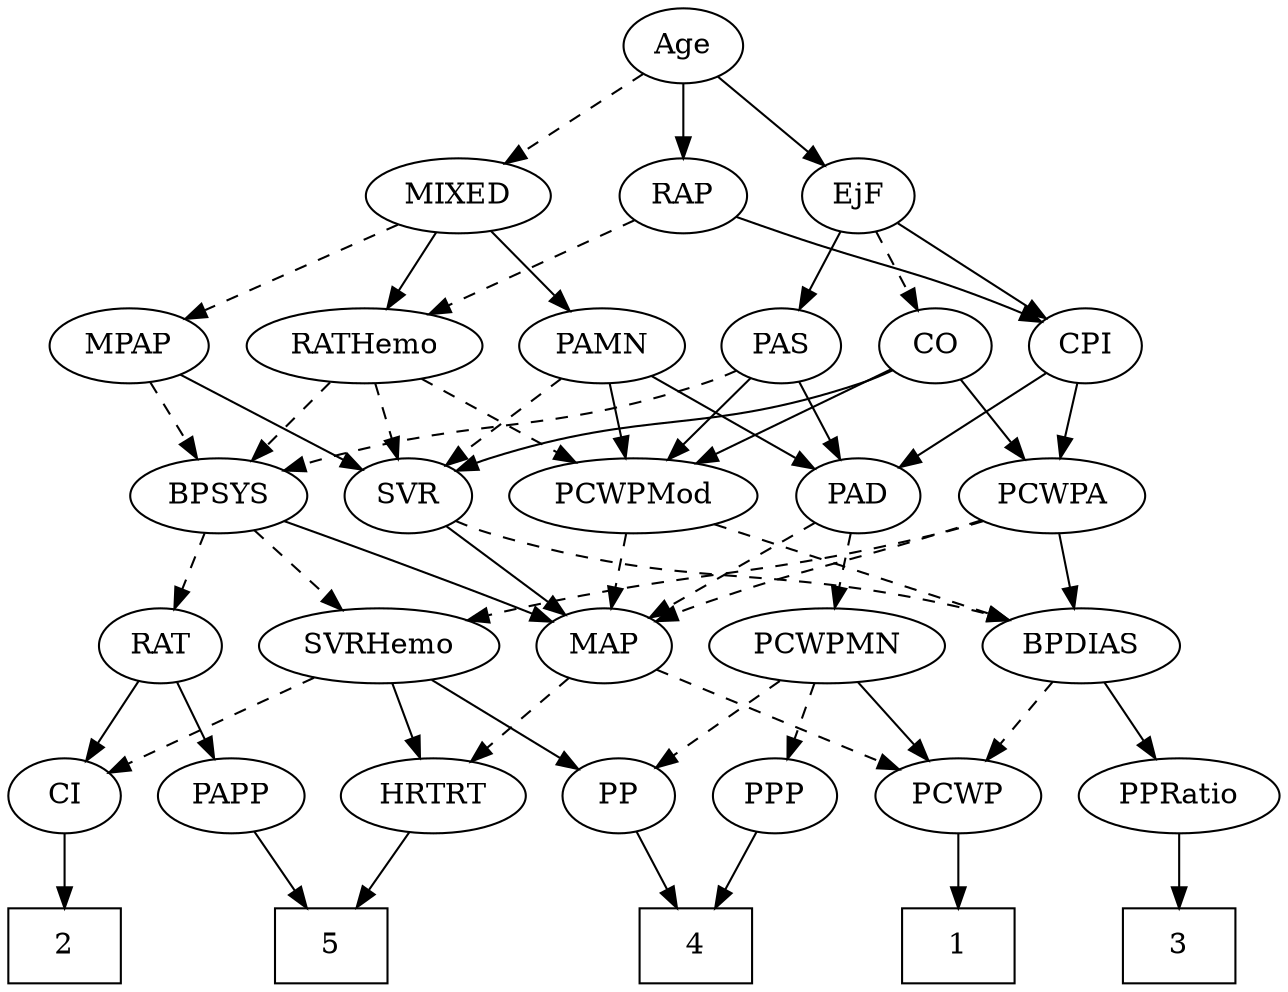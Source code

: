 strict digraph {
	graph [bb="0,0,562.65,468"];
	node [label="\N"];
	1	[height=0.5,
		pos="430,18",
		shape=box,
		width=0.75];
	2	[height=0.5,
		pos="27,18",
		shape=box,
		width=0.75];
	3	[height=0.5,
		pos="523,18",
		shape=box,
		width=0.75];
	4	[height=0.5,
		pos="314,18",
		shape=box,
		width=0.75];
	5	[height=0.5,
		pos="148,18",
		shape=box,
		width=0.75];
	Age	[height=0.5,
		pos="301,450",
		width=0.75];
	EjF	[height=0.5,
		pos="380,378",
		width=0.75];
	Age -> EjF	[pos="e,364.42,392.8 316.61,435.17 328.08,425.01 343.85,411.03 356.79,399.56",
		style=solid];
	RAP	[height=0.5,
		pos="301,378",
		width=0.77632];
	Age -> RAP	[pos="e,301,396.1 301,431.7 301,423.98 301,414.71 301,406.11",
		style=solid];
	MIXED	[height=0.5,
		pos="202,378",
		width=1.1193];
	Age -> MIXED	[pos="e,222.78,393.7 282.84,436.16 268.39,425.94 247.89,411.44 231.14,399.61",
		style=dashed];
	CO	[height=0.5,
		pos="416,306",
		width=0.75];
	EjF -> CO	[pos="e,407.7,323.15 388.35,360.76 392.71,352.28 398.15,341.71 403.04,332.2",
		style=dashed];
	PAS	[height=0.5,
		pos="344,306",
		width=0.75];
	EjF -> PAS	[pos="e,352.3,323.15 371.65,360.76 367.29,352.28 361.85,341.71 356.96,332.2",
		style=solid];
	CPI	[height=0.5,
		pos="488,306",
		width=0.75];
	EjF -> CPI	[pos="e,469.4,319.05 398.81,364.81 416,353.67 441.62,337.06 460.99,324.5",
		style=solid];
	RATHemo	[height=0.5,
		pos="159,306",
		width=1.3721];
	RAP -> RATHemo	[pos="e,187.14,320.87 279.43,366.37 257.36,355.49 222.64,338.37 196.14,325.31",
		style=dashed];
	RAP -> CPI	[pos="e,466.87,317.49 324.12,367.59 330.53,365.05 337.51,362.36 344,360 391.54,342.69 405.04,342.84 452,324 453.83,323.27 455.7,322.49 \
457.57,321.68",
		style=solid];
	MPAP	[height=0.5,
		pos="57,306",
		width=0.97491];
	MIXED -> MPAP	[pos="e,81.613,318.88 175.74,364.32 151.9,352.81 116.61,335.78 90.697,323.27",
		style=dashed];
	PAMN	[height=0.5,
		pos="263,306",
		width=1.011];
	MIXED -> PAMN	[pos="e,248.93,323.15 216.15,360.76 223.92,351.84 233.71,340.61 242.33,330.72",
		style=solid];
	MIXED -> RATHemo	[pos="e,169.42,323.96 191.81,360.41 186.69,352.08 180.38,341.8 174.66,332.49",
		style=solid];
	BPSYS	[height=0.5,
		pos="100,234",
		width=1.0471];
	MPAP -> BPSYS	[pos="e,89.883,251.47 67.19,288.41 72.385,279.95 78.811,269.49 84.595,260.08",
		style=dashed];
	SVR	[height=0.5,
		pos="184,234",
		width=0.77632];
	MPAP -> SVR	[pos="e,163.27,246.42 79.999,292.32 100.86,280.83 131.72,263.82 154.41,251.31",
		style=solid];
	RAT	[height=0.5,
		pos="77,162",
		width=0.75827];
	BPSYS -> RAT	[pos="e,82.516,179.79 94.432,216.05 91.805,208.06 88.609,198.33 85.674,189.4",
		style=dashed];
	SVRHemo	[height=0.5,
		pos="172,162",
		width=1.3902];
	BPSYS -> SVRHemo	[pos="e,155.31,179.22 115.98,217.46 125.38,208.32 137.45,196.59 147.98,186.35",
		style=dashed];
	MAP	[height=0.5,
		pos="271,162",
		width=0.84854];
	BPSYS -> MAP	[pos="e,246.92,173.32 127.91,221.87 154.47,211.24 195.53,194.71 231,180 233.18,179.1 235.42,178.16 237.67,177.22",
		style=solid];
	PAD	[height=0.5,
		pos="381,234",
		width=0.79437];
	PCWPMN	[height=0.5,
		pos="370,162",
		width=1.3902];
	PAD -> PCWPMN	[pos="e,372.71,180.28 378.34,216.05 377.13,208.35 375.66,199.03 374.3,190.36",
		style=dashed];
	PAD -> MAP	[pos="e,290.96,175.7 361.59,220.65 344.36,209.69 318.98,193.54 299.47,181.11",
		style=dashed];
	CO -> SVR	[pos="e,205.61,245.84 395.38,294.32 390.43,292.02 385.1,289.76 380,288 311.5,264.39 289.62,275.25 221,252 219.09,251.35 217.15,250.64 \
215.21,249.88",
		style=solid];
	PCWPMod	[height=0.5,
		pos="282,234",
		width=1.4443];
	CO -> PCWPMod	[pos="e,309.4,249.32 395.36,294.22 374.92,283.54 343.18,266.96 318.49,254.06",
		style=solid];
	PCWPA	[height=0.5,
		pos="469,234",
		width=1.1555];
	CO -> PCWPA	[pos="e,456.53,251.47 427.76,289.46 434.43,280.65 442.93,269.43 450.48,259.46",
		style=solid];
	PAS -> BPSYS	[pos="e,128.64,246.01 323.39,294.31 318.43,292.01 313.1,289.75 308,288 238.65,264.2 217.4,272.51 147,252 144.09,251.15 141.11,250.22 138.12,\
249.24",
		style=dashed];
	PAS -> PAD	[pos="e,372.21,251.63 352.58,288.76 357,280.4 362.49,270.02 367.47,260.61",
		style=solid];
	PAS -> PCWPMod	[pos="e,296.87,251.79 330.85,290.15 322.92,281.2 312.62,269.58 303.53,259.31",
		style=solid];
	PAMN -> PAD	[pos="e,360.97,246.88 285.47,291.67 304.46,280.4 331.77,264.2 352.33,252.01",
		style=solid];
	PAMN -> SVR	[pos="e,199.77,248.97 245.86,289.81 234.62,279.85 219.77,266.7 207.44,255.77",
		style=dashed];
	PAMN -> PCWPMod	[pos="e,277.31,252.28 267.6,288.05 269.71,280.26 272.28,270.82 274.65,262.08",
		style=solid];
	RATHemo -> BPSYS	[pos="e,113.48,250.99 145.02,288.41 137.56,279.57 128.26,268.53 120.05,258.79",
		style=dashed];
	RATHemo -> SVR	[pos="e,178,251.79 165.05,288.05 167.91,280.06 171.38,270.33 174.57,261.4",
		style=dashed];
	RATHemo -> PCWPMod	[pos="e,256.12,249.73 184.49,290.5 202.67,280.15 227.34,266.11 247.32,254.74",
		style=dashed];
	CPI -> PAD	[pos="e,400.14,247.52 469.36,292.81 452.61,281.85 427.79,265.61 408.72,253.13",
		style=solid];
	CPI -> PCWPA	[pos="e,473.69,252.28 483.4,288.05 481.29,280.26 478.72,270.82 476.35,262.08",
		style=solid];
	CI	[height=0.5,
		pos="27,90",
		width=0.75];
	RAT -> CI	[pos="e,38.066,106.49 65.903,145.46 59.495,136.49 51.299,125.02 44.084,114.92",
		style=solid];
	PAPP	[height=0.5,
		pos="104,90",
		width=0.88464];
	RAT -> PAPP	[pos="e,97.46,107.96 83.399,144.41 86.514,136.34 90.334,126.43 93.835,117.35",
		style=solid];
	BPDIAS	[height=0.5,
		pos="480,162",
		width=1.1735];
	SVR -> BPDIAS	[pos="e,448.66,174.27 205.15,222.14 210.24,219.85 215.73,217.63 221,216 310.6,188.18 338.02,202.9 429,180 432.21,179.19 435.52,178.28 \
438.82,177.31",
		style=dashed];
	SVR -> MAP	[pos="e,253.68,176.93 200.77,219.5 213.49,209.27 231.17,195.04 245.62,183.42",
		style=solid];
	PCWPMod -> BPDIAS	[pos="e,448.67,174.08 316.94,220.65 351.04,208.59 402.9,190.26 438.95,177.51",
		style=dashed];
	PCWPMod -> MAP	[pos="e,273.69,180.1 279.28,215.7 278.07,207.98 276.61,198.71 275.26,190.11",
		style=dashed];
	PCWPA -> SVRHemo	[pos="e,209,174.22 438.26,221.8 431.94,219.71 425.29,217.66 419,216 336.75,194.26 313.74,199.8 231,180 226.98,179.04 222.82,177.98 218.65,\
176.87",
		style=dashed];
	PCWPA -> BPDIAS	[pos="e,477.31,180.1 471.72,215.7 472.93,207.98 474.39,198.71 475.74,190.11",
		style=solid];
	PCWPA -> MAP	[pos="e,294.99,173.56 437.27,222.18 431.21,220.12 424.91,217.99 419,216 371.05,199.86 358.32,197.91 311,180 308.8,179.17 306.54,178.28 \
304.26,177.37",
		style=dashed];
	PP	[height=0.5,
		pos="278,90",
		width=0.75];
	PCWPMN -> PP	[pos="e,295.27,104.14 349.58,145.46 335.95,135.09 317.93,121.38 303.38,110.31",
		style=dashed];
	PPP	[height=0.5,
		pos="350,90",
		width=0.75];
	PCWPMN -> PPP	[pos="e,354.8,107.79 365.16,144.05 362.9,136.14 360.15,126.54 357.63,117.69",
		style=dashed];
	PCWP	[height=0.5,
		pos="430,90",
		width=0.97491];
	PCWPMN -> PCWP	[pos="e,416.3,106.99 384.22,144.41 391.8,135.57 401.26,124.53 409.61,114.79",
		style=solid];
	SVRHemo -> PP	[pos="e,259.28,103.36 195,145.81 211.39,134.99 233.47,120.4 250.75,109",
		style=solid];
	SVRHemo -> CI	[pos="e,48.515,101.39 143.35,147.17 118.62,135.23 82.97,118.02 57.663,105.8",
		style=dashed];
	HRTRT	[height=0.5,
		pos="193,90",
		width=1.1013];
	SVRHemo -> HRTRT	[pos="e,187.82,108.28 177.08,144.05 179.42,136.26 182.25,126.82 184.88,118.08",
		style=solid];
	PPRatio	[height=0.5,
		pos="523,90",
		width=1.1013];
	BPDIAS -> PPRatio	[pos="e,512.88,107.47 490.19,144.41 495.38,135.95 501.81,125.49 507.59,116.08",
		style=solid];
	BPDIAS -> PCWP	[pos="e,441.76,107.47 468.15,144.41 462.05,135.87 454.48,125.28 447.71,115.79",
		style=dashed];
	MAP -> PCWP	[pos="e,404.18,102.37 294.8,150.52 321.3,138.85 364.4,119.88 394.8,106.5",
		style=dashed];
	MAP -> HRTRT	[pos="e,210.22,106.46 254.84,146.5 244.15,136.9 229.93,124.14 217.82,113.27",
		style=dashed];
	PP -> 4	[pos="e,305.19,36.124 286.35,72.765 290.54,64.611 295.73,54.529 300.47,45.307",
		style=solid];
	PPP -> 4	[pos="e,322.81,36.124 341.65,72.765 337.46,64.611 332.27,54.529 327.53,45.307",
		style=solid];
	PPRatio -> 3	[pos="e,523,36.104 523,71.697 523,63.983 523,54.712 523,46.112",
		style=solid];
	PCWP -> 1	[pos="e,430,36.104 430,71.697 430,63.983 430,54.712 430,46.112",
		style=solid];
	CI -> 2	[pos="e,27,36.104 27,71.697 27,63.983 27,54.712 27,46.112",
		style=solid];
	PAPP -> 5	[pos="e,137.24,36.124 114.21,72.765 119.44,64.44 125.93,54.104 131.83,44.725",
		style=solid];
	HRTRT -> 5	[pos="e,159.22,36.447 182.34,72.411 177.06,64.2 170.56,54.099 164.65,44.9",
		style=solid];
}
